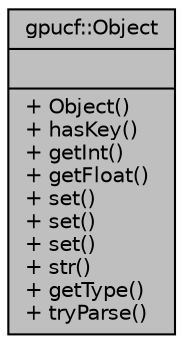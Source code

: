 digraph "gpucf::Object"
{
 // INTERACTIVE_SVG=YES
  bgcolor="transparent";
  edge [fontname="Helvetica",fontsize="10",labelfontname="Helvetica",labelfontsize="10"];
  node [fontname="Helvetica",fontsize="10",shape=record];
  Node1 [label="{gpucf::Object\n||+ Object()\l+ hasKey()\l+ getInt()\l+ getFloat()\l+ set()\l+ set()\l+ set()\l+ str()\l+ getType()\l+ tryParse()\l}",height=0.2,width=0.4,color="black", fillcolor="grey75", style="filled", fontcolor="black"];
}
